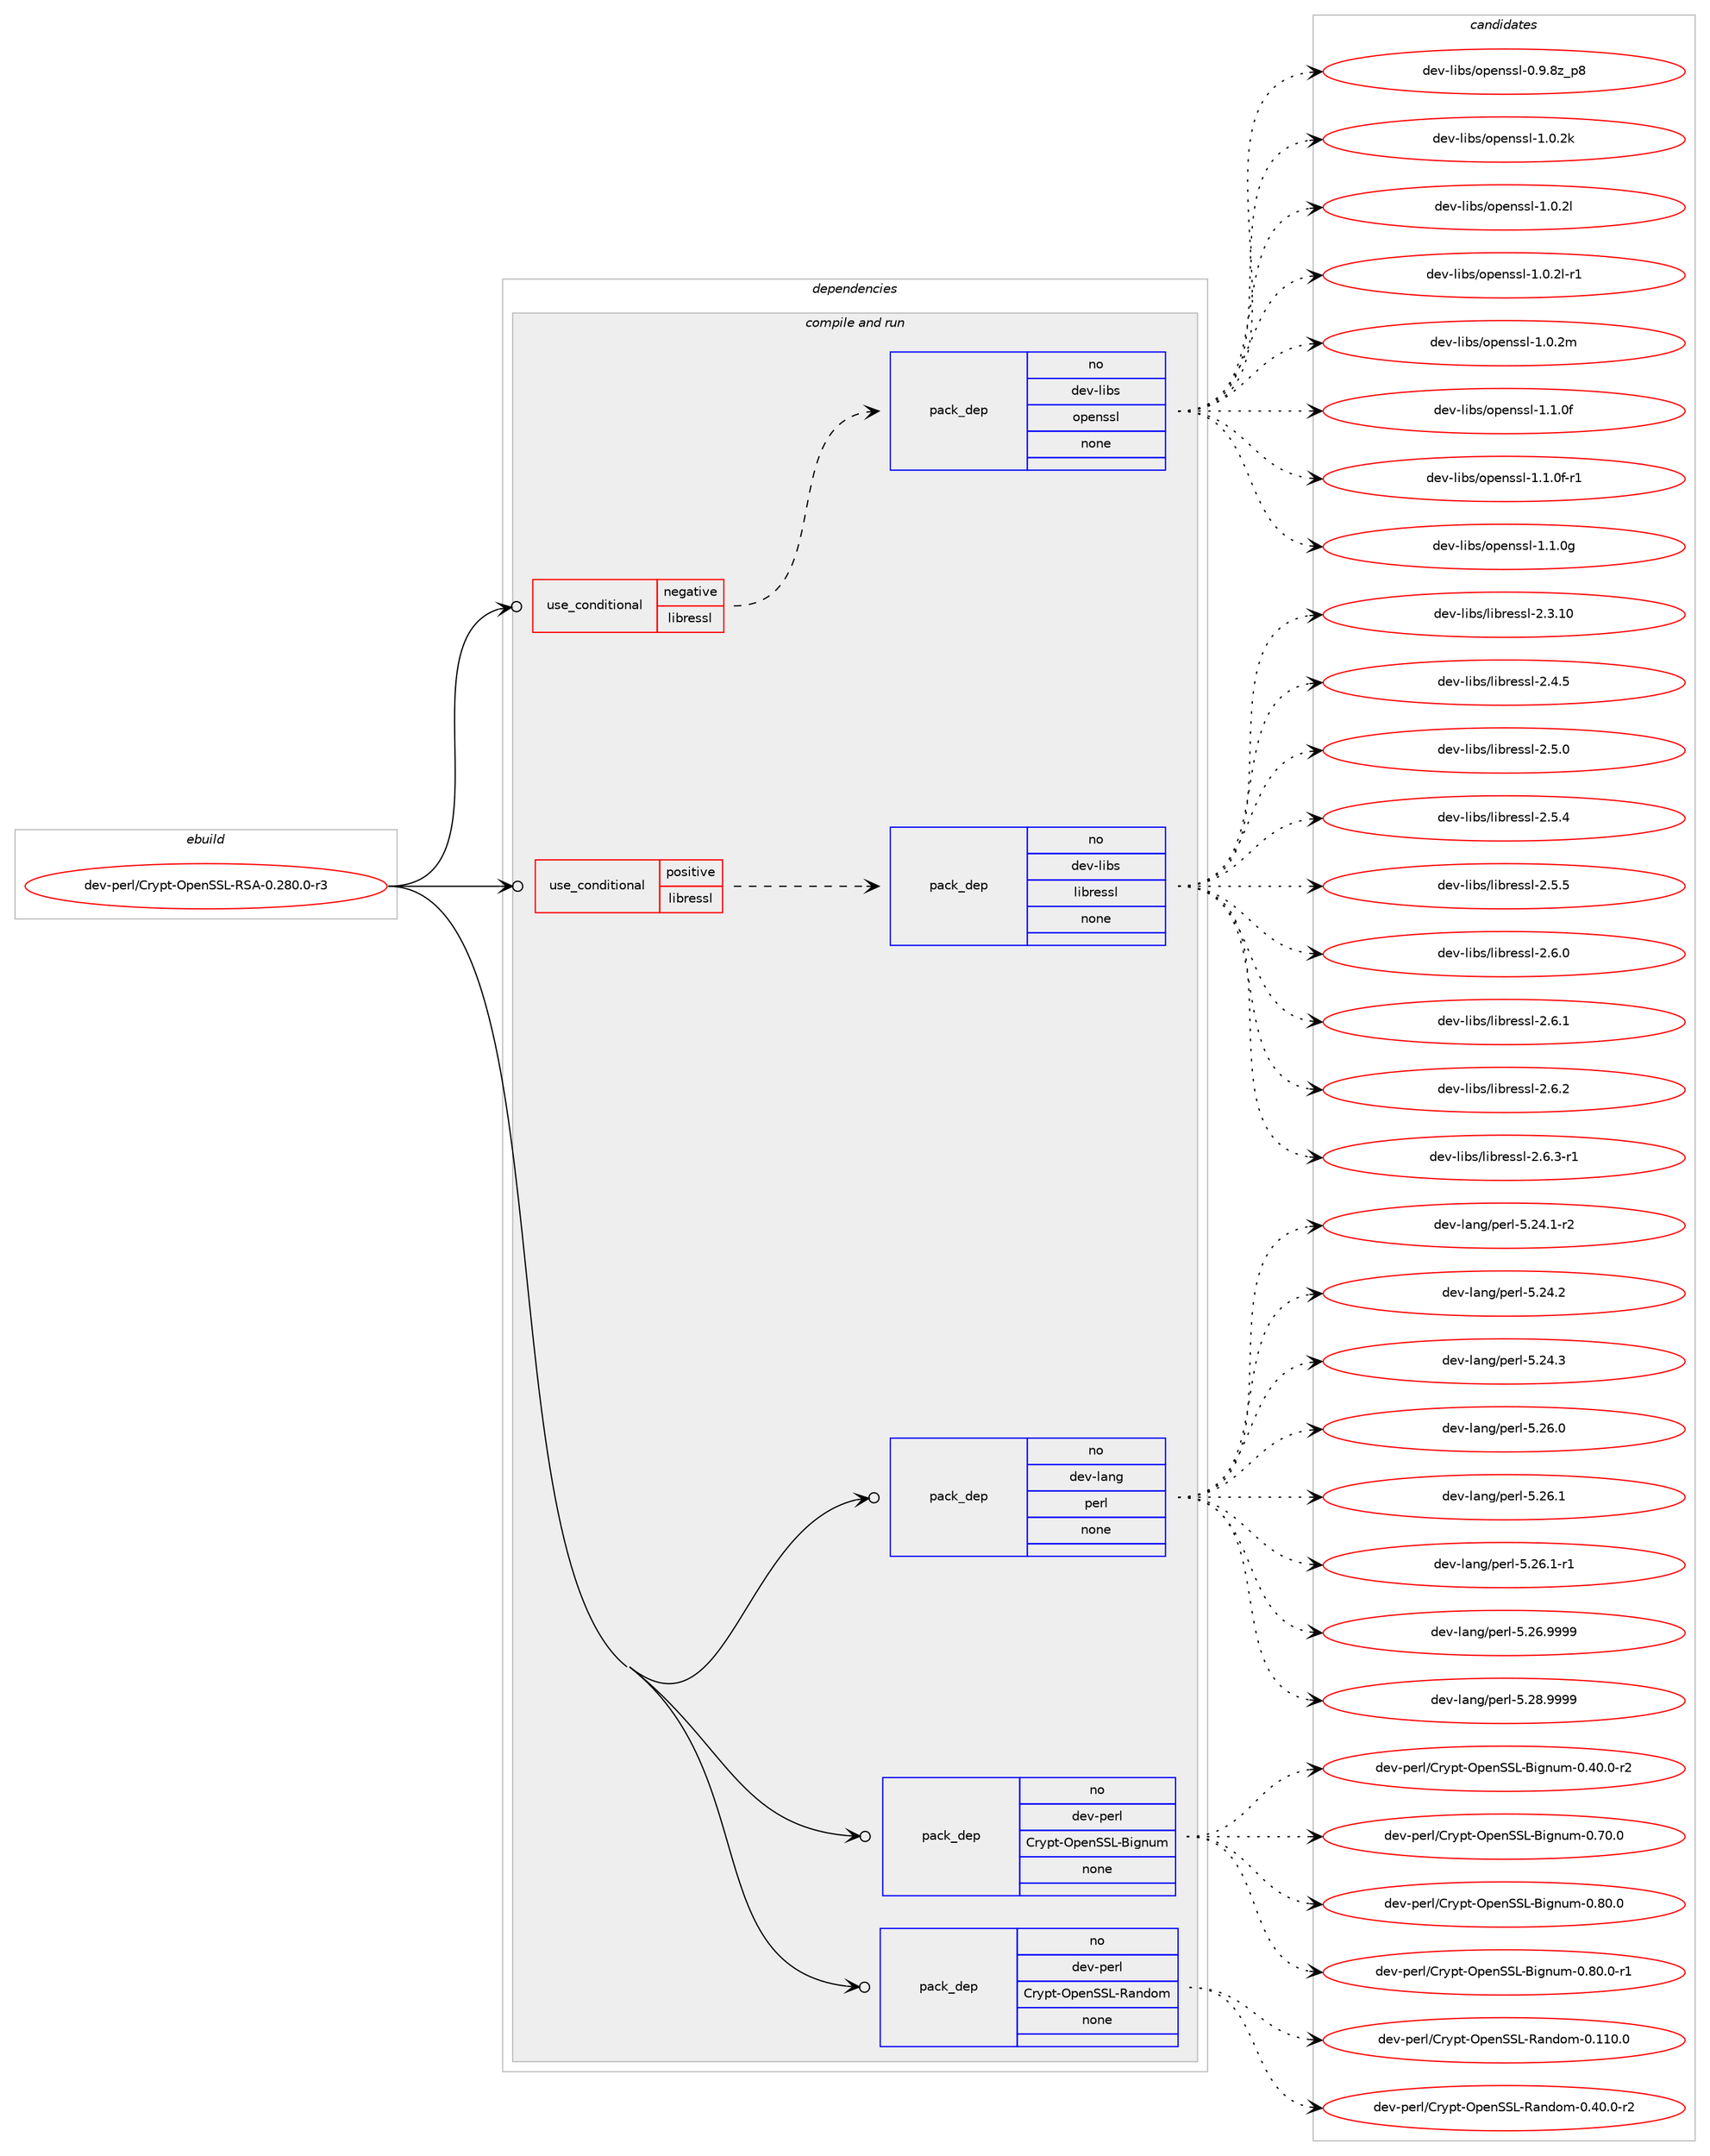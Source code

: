 digraph prolog {

# *************
# Graph options
# *************

newrank=true;
concentrate=true;
compound=true;
graph [rankdir=LR,fontname=Helvetica,fontsize=10,ranksep=1.5];#, ranksep=2.5, nodesep=0.2];
edge  [arrowhead=vee];
node  [fontname=Helvetica,fontsize=10];

# **********
# The ebuild
# **********

subgraph cluster_leftcol {
color=gray;
rank=same;
label=<<i>ebuild</i>>;
id [label="dev-perl/Crypt-OpenSSL-RSA-0.280.0-r3", color=red, width=4, href="../dev-perl/Crypt-OpenSSL-RSA-0.280.0-r3.svg"];
}

# ****************
# The dependencies
# ****************

subgraph cluster_midcol {
color=gray;
label=<<i>dependencies</i>>;
subgraph cluster_compile {
fillcolor="#eeeeee";
style=filled;
label=<<i>compile</i>>;
}
subgraph cluster_compileandrun {
fillcolor="#eeeeee";
style=filled;
label=<<i>compile and run</i>>;
subgraph cond26895 {
dependency126911 [label=<<TABLE BORDER="0" CELLBORDER="1" CELLSPACING="0" CELLPADDING="4"><TR><TD ROWSPAN="3" CELLPADDING="10">use_conditional</TD></TR><TR><TD>negative</TD></TR><TR><TD>libressl</TD></TR></TABLE>>, shape=none, color=red];
subgraph pack96351 {
dependency126912 [label=<<TABLE BORDER="0" CELLBORDER="1" CELLSPACING="0" CELLPADDING="4" WIDTH="220"><TR><TD ROWSPAN="6" CELLPADDING="30">pack_dep</TD></TR><TR><TD WIDTH="110">no</TD></TR><TR><TD>dev-libs</TD></TR><TR><TD>openssl</TD></TR><TR><TD>none</TD></TR><TR><TD></TD></TR></TABLE>>, shape=none, color=blue];
}
dependency126911:e -> dependency126912:w [weight=20,style="dashed",arrowhead="vee"];
}
id:e -> dependency126911:w [weight=20,style="solid",arrowhead="odotvee"];
subgraph cond26896 {
dependency126913 [label=<<TABLE BORDER="0" CELLBORDER="1" CELLSPACING="0" CELLPADDING="4"><TR><TD ROWSPAN="3" CELLPADDING="10">use_conditional</TD></TR><TR><TD>positive</TD></TR><TR><TD>libressl</TD></TR></TABLE>>, shape=none, color=red];
subgraph pack96352 {
dependency126914 [label=<<TABLE BORDER="0" CELLBORDER="1" CELLSPACING="0" CELLPADDING="4" WIDTH="220"><TR><TD ROWSPAN="6" CELLPADDING="30">pack_dep</TD></TR><TR><TD WIDTH="110">no</TD></TR><TR><TD>dev-libs</TD></TR><TR><TD>libressl</TD></TR><TR><TD>none</TD></TR><TR><TD></TD></TR></TABLE>>, shape=none, color=blue];
}
dependency126913:e -> dependency126914:w [weight=20,style="dashed",arrowhead="vee"];
}
id:e -> dependency126913:w [weight=20,style="solid",arrowhead="odotvee"];
subgraph pack96353 {
dependency126915 [label=<<TABLE BORDER="0" CELLBORDER="1" CELLSPACING="0" CELLPADDING="4" WIDTH="220"><TR><TD ROWSPAN="6" CELLPADDING="30">pack_dep</TD></TR><TR><TD WIDTH="110">no</TD></TR><TR><TD>dev-lang</TD></TR><TR><TD>perl</TD></TR><TR><TD>none</TD></TR><TR><TD></TD></TR></TABLE>>, shape=none, color=blue];
}
id:e -> dependency126915:w [weight=20,style="solid",arrowhead="odotvee"];
subgraph pack96354 {
dependency126916 [label=<<TABLE BORDER="0" CELLBORDER="1" CELLSPACING="0" CELLPADDING="4" WIDTH="220"><TR><TD ROWSPAN="6" CELLPADDING="30">pack_dep</TD></TR><TR><TD WIDTH="110">no</TD></TR><TR><TD>dev-perl</TD></TR><TR><TD>Crypt-OpenSSL-Bignum</TD></TR><TR><TD>none</TD></TR><TR><TD></TD></TR></TABLE>>, shape=none, color=blue];
}
id:e -> dependency126916:w [weight=20,style="solid",arrowhead="odotvee"];
subgraph pack96355 {
dependency126917 [label=<<TABLE BORDER="0" CELLBORDER="1" CELLSPACING="0" CELLPADDING="4" WIDTH="220"><TR><TD ROWSPAN="6" CELLPADDING="30">pack_dep</TD></TR><TR><TD WIDTH="110">no</TD></TR><TR><TD>dev-perl</TD></TR><TR><TD>Crypt-OpenSSL-Random</TD></TR><TR><TD>none</TD></TR><TR><TD></TD></TR></TABLE>>, shape=none, color=blue];
}
id:e -> dependency126917:w [weight=20,style="solid",arrowhead="odotvee"];
}
subgraph cluster_run {
fillcolor="#eeeeee";
style=filled;
label=<<i>run</i>>;
}
}

# **************
# The candidates
# **************

subgraph cluster_choices {
rank=same;
color=gray;
label=<<i>candidates</i>>;

subgraph choice96351 {
color=black;
nodesep=1;
choice1001011184510810598115471111121011101151151084548465746561229511256 [label="dev-libs/openssl-0.9.8z_p8", color=red, width=4,href="../dev-libs/openssl-0.9.8z_p8.svg"];
choice100101118451081059811547111112101110115115108454946484650107 [label="dev-libs/openssl-1.0.2k", color=red, width=4,href="../dev-libs/openssl-1.0.2k.svg"];
choice100101118451081059811547111112101110115115108454946484650108 [label="dev-libs/openssl-1.0.2l", color=red, width=4,href="../dev-libs/openssl-1.0.2l.svg"];
choice1001011184510810598115471111121011101151151084549464846501084511449 [label="dev-libs/openssl-1.0.2l-r1", color=red, width=4,href="../dev-libs/openssl-1.0.2l-r1.svg"];
choice100101118451081059811547111112101110115115108454946484650109 [label="dev-libs/openssl-1.0.2m", color=red, width=4,href="../dev-libs/openssl-1.0.2m.svg"];
choice100101118451081059811547111112101110115115108454946494648102 [label="dev-libs/openssl-1.1.0f", color=red, width=4,href="../dev-libs/openssl-1.1.0f.svg"];
choice1001011184510810598115471111121011101151151084549464946481024511449 [label="dev-libs/openssl-1.1.0f-r1", color=red, width=4,href="../dev-libs/openssl-1.1.0f-r1.svg"];
choice100101118451081059811547111112101110115115108454946494648103 [label="dev-libs/openssl-1.1.0g", color=red, width=4,href="../dev-libs/openssl-1.1.0g.svg"];
dependency126912:e -> choice1001011184510810598115471111121011101151151084548465746561229511256:w [style=dotted,weight="100"];
dependency126912:e -> choice100101118451081059811547111112101110115115108454946484650107:w [style=dotted,weight="100"];
dependency126912:e -> choice100101118451081059811547111112101110115115108454946484650108:w [style=dotted,weight="100"];
dependency126912:e -> choice1001011184510810598115471111121011101151151084549464846501084511449:w [style=dotted,weight="100"];
dependency126912:e -> choice100101118451081059811547111112101110115115108454946484650109:w [style=dotted,weight="100"];
dependency126912:e -> choice100101118451081059811547111112101110115115108454946494648102:w [style=dotted,weight="100"];
dependency126912:e -> choice1001011184510810598115471111121011101151151084549464946481024511449:w [style=dotted,weight="100"];
dependency126912:e -> choice100101118451081059811547111112101110115115108454946494648103:w [style=dotted,weight="100"];
}
subgraph choice96352 {
color=black;
nodesep=1;
choice1001011184510810598115471081059811410111511510845504651464948 [label="dev-libs/libressl-2.3.10", color=red, width=4,href="../dev-libs/libressl-2.3.10.svg"];
choice10010111845108105981154710810598114101115115108455046524653 [label="dev-libs/libressl-2.4.5", color=red, width=4,href="../dev-libs/libressl-2.4.5.svg"];
choice10010111845108105981154710810598114101115115108455046534648 [label="dev-libs/libressl-2.5.0", color=red, width=4,href="../dev-libs/libressl-2.5.0.svg"];
choice10010111845108105981154710810598114101115115108455046534652 [label="dev-libs/libressl-2.5.4", color=red, width=4,href="../dev-libs/libressl-2.5.4.svg"];
choice10010111845108105981154710810598114101115115108455046534653 [label="dev-libs/libressl-2.5.5", color=red, width=4,href="../dev-libs/libressl-2.5.5.svg"];
choice10010111845108105981154710810598114101115115108455046544648 [label="dev-libs/libressl-2.6.0", color=red, width=4,href="../dev-libs/libressl-2.6.0.svg"];
choice10010111845108105981154710810598114101115115108455046544649 [label="dev-libs/libressl-2.6.1", color=red, width=4,href="../dev-libs/libressl-2.6.1.svg"];
choice10010111845108105981154710810598114101115115108455046544650 [label="dev-libs/libressl-2.6.2", color=red, width=4,href="../dev-libs/libressl-2.6.2.svg"];
choice100101118451081059811547108105981141011151151084550465446514511449 [label="dev-libs/libressl-2.6.3-r1", color=red, width=4,href="../dev-libs/libressl-2.6.3-r1.svg"];
dependency126914:e -> choice1001011184510810598115471081059811410111511510845504651464948:w [style=dotted,weight="100"];
dependency126914:e -> choice10010111845108105981154710810598114101115115108455046524653:w [style=dotted,weight="100"];
dependency126914:e -> choice10010111845108105981154710810598114101115115108455046534648:w [style=dotted,weight="100"];
dependency126914:e -> choice10010111845108105981154710810598114101115115108455046534652:w [style=dotted,weight="100"];
dependency126914:e -> choice10010111845108105981154710810598114101115115108455046534653:w [style=dotted,weight="100"];
dependency126914:e -> choice10010111845108105981154710810598114101115115108455046544648:w [style=dotted,weight="100"];
dependency126914:e -> choice10010111845108105981154710810598114101115115108455046544649:w [style=dotted,weight="100"];
dependency126914:e -> choice10010111845108105981154710810598114101115115108455046544650:w [style=dotted,weight="100"];
dependency126914:e -> choice100101118451081059811547108105981141011151151084550465446514511449:w [style=dotted,weight="100"];
}
subgraph choice96353 {
color=black;
nodesep=1;
choice100101118451089711010347112101114108455346505246494511450 [label="dev-lang/perl-5.24.1-r2", color=red, width=4,href="../dev-lang/perl-5.24.1-r2.svg"];
choice10010111845108971101034711210111410845534650524650 [label="dev-lang/perl-5.24.2", color=red, width=4,href="../dev-lang/perl-5.24.2.svg"];
choice10010111845108971101034711210111410845534650524651 [label="dev-lang/perl-5.24.3", color=red, width=4,href="../dev-lang/perl-5.24.3.svg"];
choice10010111845108971101034711210111410845534650544648 [label="dev-lang/perl-5.26.0", color=red, width=4,href="../dev-lang/perl-5.26.0.svg"];
choice10010111845108971101034711210111410845534650544649 [label="dev-lang/perl-5.26.1", color=red, width=4,href="../dev-lang/perl-5.26.1.svg"];
choice100101118451089711010347112101114108455346505446494511449 [label="dev-lang/perl-5.26.1-r1", color=red, width=4,href="../dev-lang/perl-5.26.1-r1.svg"];
choice10010111845108971101034711210111410845534650544657575757 [label="dev-lang/perl-5.26.9999", color=red, width=4,href="../dev-lang/perl-5.26.9999.svg"];
choice10010111845108971101034711210111410845534650564657575757 [label="dev-lang/perl-5.28.9999", color=red, width=4,href="../dev-lang/perl-5.28.9999.svg"];
dependency126915:e -> choice100101118451089711010347112101114108455346505246494511450:w [style=dotted,weight="100"];
dependency126915:e -> choice10010111845108971101034711210111410845534650524650:w [style=dotted,weight="100"];
dependency126915:e -> choice10010111845108971101034711210111410845534650524651:w [style=dotted,weight="100"];
dependency126915:e -> choice10010111845108971101034711210111410845534650544648:w [style=dotted,weight="100"];
dependency126915:e -> choice10010111845108971101034711210111410845534650544649:w [style=dotted,weight="100"];
dependency126915:e -> choice100101118451089711010347112101114108455346505446494511449:w [style=dotted,weight="100"];
dependency126915:e -> choice10010111845108971101034711210111410845534650544657575757:w [style=dotted,weight="100"];
dependency126915:e -> choice10010111845108971101034711210111410845534650564657575757:w [style=dotted,weight="100"];
}
subgraph choice96354 {
color=black;
nodesep=1;
choice10010111845112101114108476711412111211645791121011108383764566105103110117109454846524846484511450 [label="dev-perl/Crypt-OpenSSL-Bignum-0.40.0-r2", color=red, width=4,href="../dev-perl/Crypt-OpenSSL-Bignum-0.40.0-r2.svg"];
choice1001011184511210111410847671141211121164579112101110838376456610510311011710945484655484648 [label="dev-perl/Crypt-OpenSSL-Bignum-0.70.0", color=red, width=4,href="../dev-perl/Crypt-OpenSSL-Bignum-0.70.0.svg"];
choice1001011184511210111410847671141211121164579112101110838376456610510311011710945484656484648 [label="dev-perl/Crypt-OpenSSL-Bignum-0.80.0", color=red, width=4,href="../dev-perl/Crypt-OpenSSL-Bignum-0.80.0.svg"];
choice10010111845112101114108476711412111211645791121011108383764566105103110117109454846564846484511449 [label="dev-perl/Crypt-OpenSSL-Bignum-0.80.0-r1", color=red, width=4,href="../dev-perl/Crypt-OpenSSL-Bignum-0.80.0-r1.svg"];
dependency126916:e -> choice10010111845112101114108476711412111211645791121011108383764566105103110117109454846524846484511450:w [style=dotted,weight="100"];
dependency126916:e -> choice1001011184511210111410847671141211121164579112101110838376456610510311011710945484655484648:w [style=dotted,weight="100"];
dependency126916:e -> choice1001011184511210111410847671141211121164579112101110838376456610510311011710945484656484648:w [style=dotted,weight="100"];
dependency126916:e -> choice10010111845112101114108476711412111211645791121011108383764566105103110117109454846564846484511449:w [style=dotted,weight="100"];
}
subgraph choice96355 {
color=black;
nodesep=1;
choice10010111845112101114108476711412111211645791121011108383764582971101001111094548464949484648 [label="dev-perl/Crypt-OpenSSL-Random-0.110.0", color=red, width=4,href="../dev-perl/Crypt-OpenSSL-Random-0.110.0.svg"];
choice1001011184511210111410847671141211121164579112101110838376458297110100111109454846524846484511450 [label="dev-perl/Crypt-OpenSSL-Random-0.40.0-r2", color=red, width=4,href="../dev-perl/Crypt-OpenSSL-Random-0.40.0-r2.svg"];
dependency126917:e -> choice10010111845112101114108476711412111211645791121011108383764582971101001111094548464949484648:w [style=dotted,weight="100"];
dependency126917:e -> choice1001011184511210111410847671141211121164579112101110838376458297110100111109454846524846484511450:w [style=dotted,weight="100"];
}
}

}
